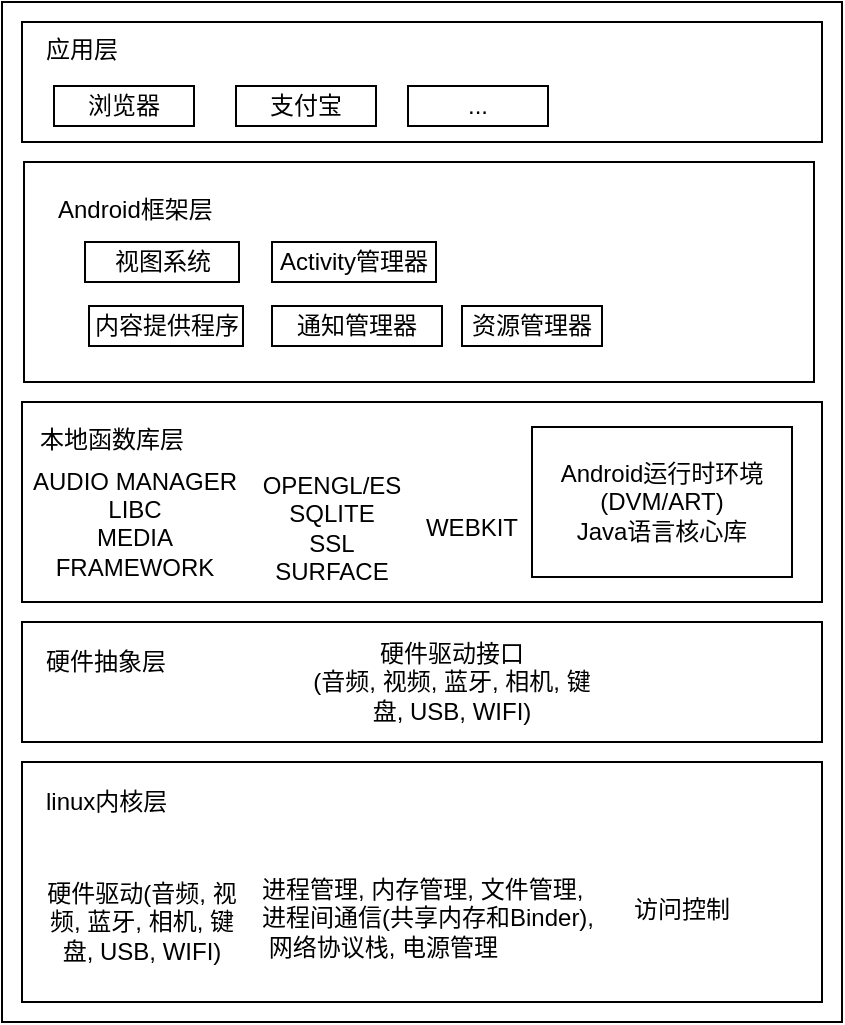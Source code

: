 <mxfile version="10.7.5" type="device"><diagram id="0e62b334-3ed6-4429-1064-2acf14a72ed4" name="Page-1"><mxGraphModel dx="2148" dy="1684" grid="1" gridSize="10" guides="1" tooltips="1" connect="1" arrows="1" fold="1" page="1" pageScale="1" pageWidth="850" pageHeight="1100" background="#ffffff" math="0" shadow="0"><root><mxCell id="0"/><mxCell id="1" parent="0"/><mxCell id="lfBYvy8bcuGOYQ59Bqt3-15" value="" style="group" parent="1" vertex="1" connectable="0"><mxGeometry x="211" y="273" width="420" height="510" as="geometry"/></mxCell><mxCell id="3" value="" style="rounded=0;whiteSpace=wrap;html=1;" parent="lfBYvy8bcuGOYQ59Bqt3-15" vertex="1"><mxGeometry width="420" height="510" as="geometry"/></mxCell><mxCell id="4" value="" style="rounded=0;whiteSpace=wrap;html=1;" parent="lfBYvy8bcuGOYQ59Bqt3-15" vertex="1"><mxGeometry x="10" y="10" width="400" height="60" as="geometry"/></mxCell><mxCell id="5" value="" style="rounded=0;whiteSpace=wrap;html=1;" parent="lfBYvy8bcuGOYQ59Bqt3-15" vertex="1"><mxGeometry x="11" y="80" width="395" height="110" as="geometry"/></mxCell><mxCell id="6" value="" style="rounded=0;whiteSpace=wrap;html=1;fontSize=24;" parent="lfBYvy8bcuGOYQ59Bqt3-15" vertex="1"><mxGeometry x="10" y="200" width="400" height="100" as="geometry"/></mxCell><mxCell id="7" value="" style="rounded=0;whiteSpace=wrap;html=1;fontSize=24;" parent="lfBYvy8bcuGOYQ59Bqt3-15" vertex="1"><mxGeometry x="10" y="310" width="400" height="60" as="geometry"/></mxCell><mxCell id="8" value="" style="rounded=0;whiteSpace=wrap;html=1;fontSize=24;" parent="lfBYvy8bcuGOYQ59Bqt3-15" vertex="1"><mxGeometry x="10" y="380" width="400" height="120" as="geometry"/></mxCell><mxCell id="9" value="Android运行时环境(DVM/ART)&lt;br&gt;Java语言核心库&lt;br&gt;" style="rounded=0;whiteSpace=wrap;html=1;" parent="lfBYvy8bcuGOYQ59Bqt3-15" vertex="1"><mxGeometry x="265" y="212.5" width="130" height="75" as="geometry"/></mxCell><mxCell id="10" value="&lt;font style=&quot;font-size: 12px&quot;&gt;本地函数库层&lt;/font&gt;" style="text;html=1;strokeColor=none;fillColor=none;align=center;verticalAlign=middle;whiteSpace=wrap;rounded=0;fontSize=24;" parent="lfBYvy8bcuGOYQ59Bqt3-15" vertex="1"><mxGeometry x="15" y="202" width="80" height="25" as="geometry"/></mxCell><mxCell id="lfBYvy8bcuGOYQ59Bqt3-10" value="&lt;span&gt;linux内核层&lt;/span&gt;" style="text;html=1;resizable=0;points=[];autosize=1;align=left;verticalAlign=top;spacingTop=-4;" parent="lfBYvy8bcuGOYQ59Bqt3-15" vertex="1"><mxGeometry x="20" y="390" width="80" height="20" as="geometry"/></mxCell><mxCell id="lfBYvy8bcuGOYQ59Bqt3-11" value="硬件抽象层" style="text;html=1;resizable=0;points=[];autosize=1;align=left;verticalAlign=top;spacingTop=-4;" parent="lfBYvy8bcuGOYQ59Bqt3-15" vertex="1"><mxGeometry x="20" y="320" width="80" height="20" as="geometry"/></mxCell><mxCell id="lfBYvy8bcuGOYQ59Bqt3-12" value="Android框架层" style="text;html=1;" parent="lfBYvy8bcuGOYQ59Bqt3-15" vertex="1"><mxGeometry x="26" y="90" width="100" height="30" as="geometry"/></mxCell><mxCell id="lfBYvy8bcuGOYQ59Bqt3-13" value="应用层" style="text;html=1;" parent="lfBYvy8bcuGOYQ59Bqt3-15" vertex="1"><mxGeometry x="20" y="10" width="60" height="30" as="geometry"/></mxCell><mxCell id="lfBYvy8bcuGOYQ59Bqt3-22" value="硬件驱动接口&lt;br&gt;(音频, 视频, 蓝牙, 相机, 键盘, USB, WIFI)" style="text;html=1;strokeColor=none;fillColor=none;align=center;verticalAlign=middle;whiteSpace=wrap;rounded=0;" parent="lfBYvy8bcuGOYQ59Bqt3-15" vertex="1"><mxGeometry x="150" y="315" width="150" height="50" as="geometry"/></mxCell><mxCell id="lfBYvy8bcuGOYQ59Bqt3-26" value="&lt;span&gt;硬件驱动(音频, 视频, 蓝牙, 相机, 键盘, USB, WIFI)&lt;/span&gt;" style="text;html=1;strokeColor=none;fillColor=none;align=center;verticalAlign=middle;whiteSpace=wrap;rounded=0;" parent="lfBYvy8bcuGOYQ59Bqt3-15" vertex="1"><mxGeometry x="20" y="430" width="100" height="60" as="geometry"/></mxCell><mxCell id="lfBYvy8bcuGOYQ59Bqt3-27" value="访问控制" style="text;html=1;" parent="lfBYvy8bcuGOYQ59Bqt3-15" vertex="1"><mxGeometry x="314" y="440" width="70" height="30" as="geometry"/></mxCell><mxCell id="lfBYvy8bcuGOYQ59Bqt3-23" value="进程管理, 内存管理, 文件管理, &lt;br&gt;进程间通信(共享内存和Binder),&lt;br&gt;&amp;nbsp;网络协议栈, 电源管理" style="text;html=1;" parent="lfBYvy8bcuGOYQ59Bqt3-15" vertex="1"><mxGeometry x="128" y="430" width="178" height="55" as="geometry"/></mxCell><mxCell id="lfBYvy8bcuGOYQ59Bqt3-28" value="AUDIO MANAGER&lt;br&gt;LIBC&lt;br&gt;MEDIA FRAMEWORK&lt;br&gt;&lt;br&gt;" style="text;html=1;strokeColor=none;fillColor=none;align=center;verticalAlign=middle;whiteSpace=wrap;rounded=0;" parent="lfBYvy8bcuGOYQ59Bqt3-15" vertex="1"><mxGeometry x="14" y="234" width="105" height="68" as="geometry"/></mxCell><mxCell id="lfBYvy8bcuGOYQ59Bqt3-29" value="OPENGL/ES&lt;br&gt;SQLITE&lt;br&gt;SSL&lt;br&gt;SURFACE&lt;br&gt;" style="text;html=1;strokeColor=none;fillColor=none;align=center;verticalAlign=middle;whiteSpace=wrap;rounded=0;" parent="lfBYvy8bcuGOYQ59Bqt3-15" vertex="1"><mxGeometry x="120.5" y="237.5" width="88" height="50" as="geometry"/></mxCell><mxCell id="lfBYvy8bcuGOYQ59Bqt3-31" value="WEBKIT" style="text;html=1;strokeColor=none;fillColor=none;align=center;verticalAlign=middle;whiteSpace=wrap;rounded=0;" parent="lfBYvy8bcuGOYQ59Bqt3-15" vertex="1"><mxGeometry x="205" y="252.5" width="60" height="20" as="geometry"/></mxCell><mxCell id="lfBYvy8bcuGOYQ59Bqt3-33" value="资源管理器" style="rounded=0;whiteSpace=wrap;html=1;" parent="lfBYvy8bcuGOYQ59Bqt3-15" vertex="1"><mxGeometry x="230" y="152" width="70" height="20" as="geometry"/></mxCell><mxCell id="lfBYvy8bcuGOYQ59Bqt3-34" value="通知管理器" style="rounded=0;whiteSpace=wrap;html=1;" parent="lfBYvy8bcuGOYQ59Bqt3-15" vertex="1"><mxGeometry x="135" y="152" width="85" height="20" as="geometry"/></mxCell><mxCell id="lfBYvy8bcuGOYQ59Bqt3-35" value="Activity管理器" style="rounded=0;whiteSpace=wrap;html=1;" parent="lfBYvy8bcuGOYQ59Bqt3-15" vertex="1"><mxGeometry x="135" y="120" width="82" height="20" as="geometry"/></mxCell><mxCell id="lfBYvy8bcuGOYQ59Bqt3-36" value="内容提供程序" style="rounded=0;whiteSpace=wrap;html=1;" parent="lfBYvy8bcuGOYQ59Bqt3-15" vertex="1"><mxGeometry x="43.5" y="152" width="77" height="20" as="geometry"/></mxCell><mxCell id="lfBYvy8bcuGOYQ59Bqt3-37" value="视图系统" style="rounded=0;whiteSpace=wrap;html=1;" parent="lfBYvy8bcuGOYQ59Bqt3-15" vertex="1"><mxGeometry x="41.5" y="120" width="77" height="20" as="geometry"/></mxCell><mxCell id="lfBYvy8bcuGOYQ59Bqt3-38" value="浏览器" style="rounded=0;whiteSpace=wrap;html=1;" parent="lfBYvy8bcuGOYQ59Bqt3-15" vertex="1"><mxGeometry x="26" y="42" width="70" height="20" as="geometry"/></mxCell><mxCell id="lfBYvy8bcuGOYQ59Bqt3-39" value="支付宝" style="rounded=0;whiteSpace=wrap;html=1;" parent="lfBYvy8bcuGOYQ59Bqt3-15" vertex="1"><mxGeometry x="117" y="42" width="70" height="20" as="geometry"/></mxCell><mxCell id="lfBYvy8bcuGOYQ59Bqt3-40" value="..." style="rounded=0;whiteSpace=wrap;html=1;" parent="lfBYvy8bcuGOYQ59Bqt3-15" vertex="1"><mxGeometry x="203" y="42" width="70" height="20" as="geometry"/></mxCell></root></mxGraphModel></diagram></mxfile>